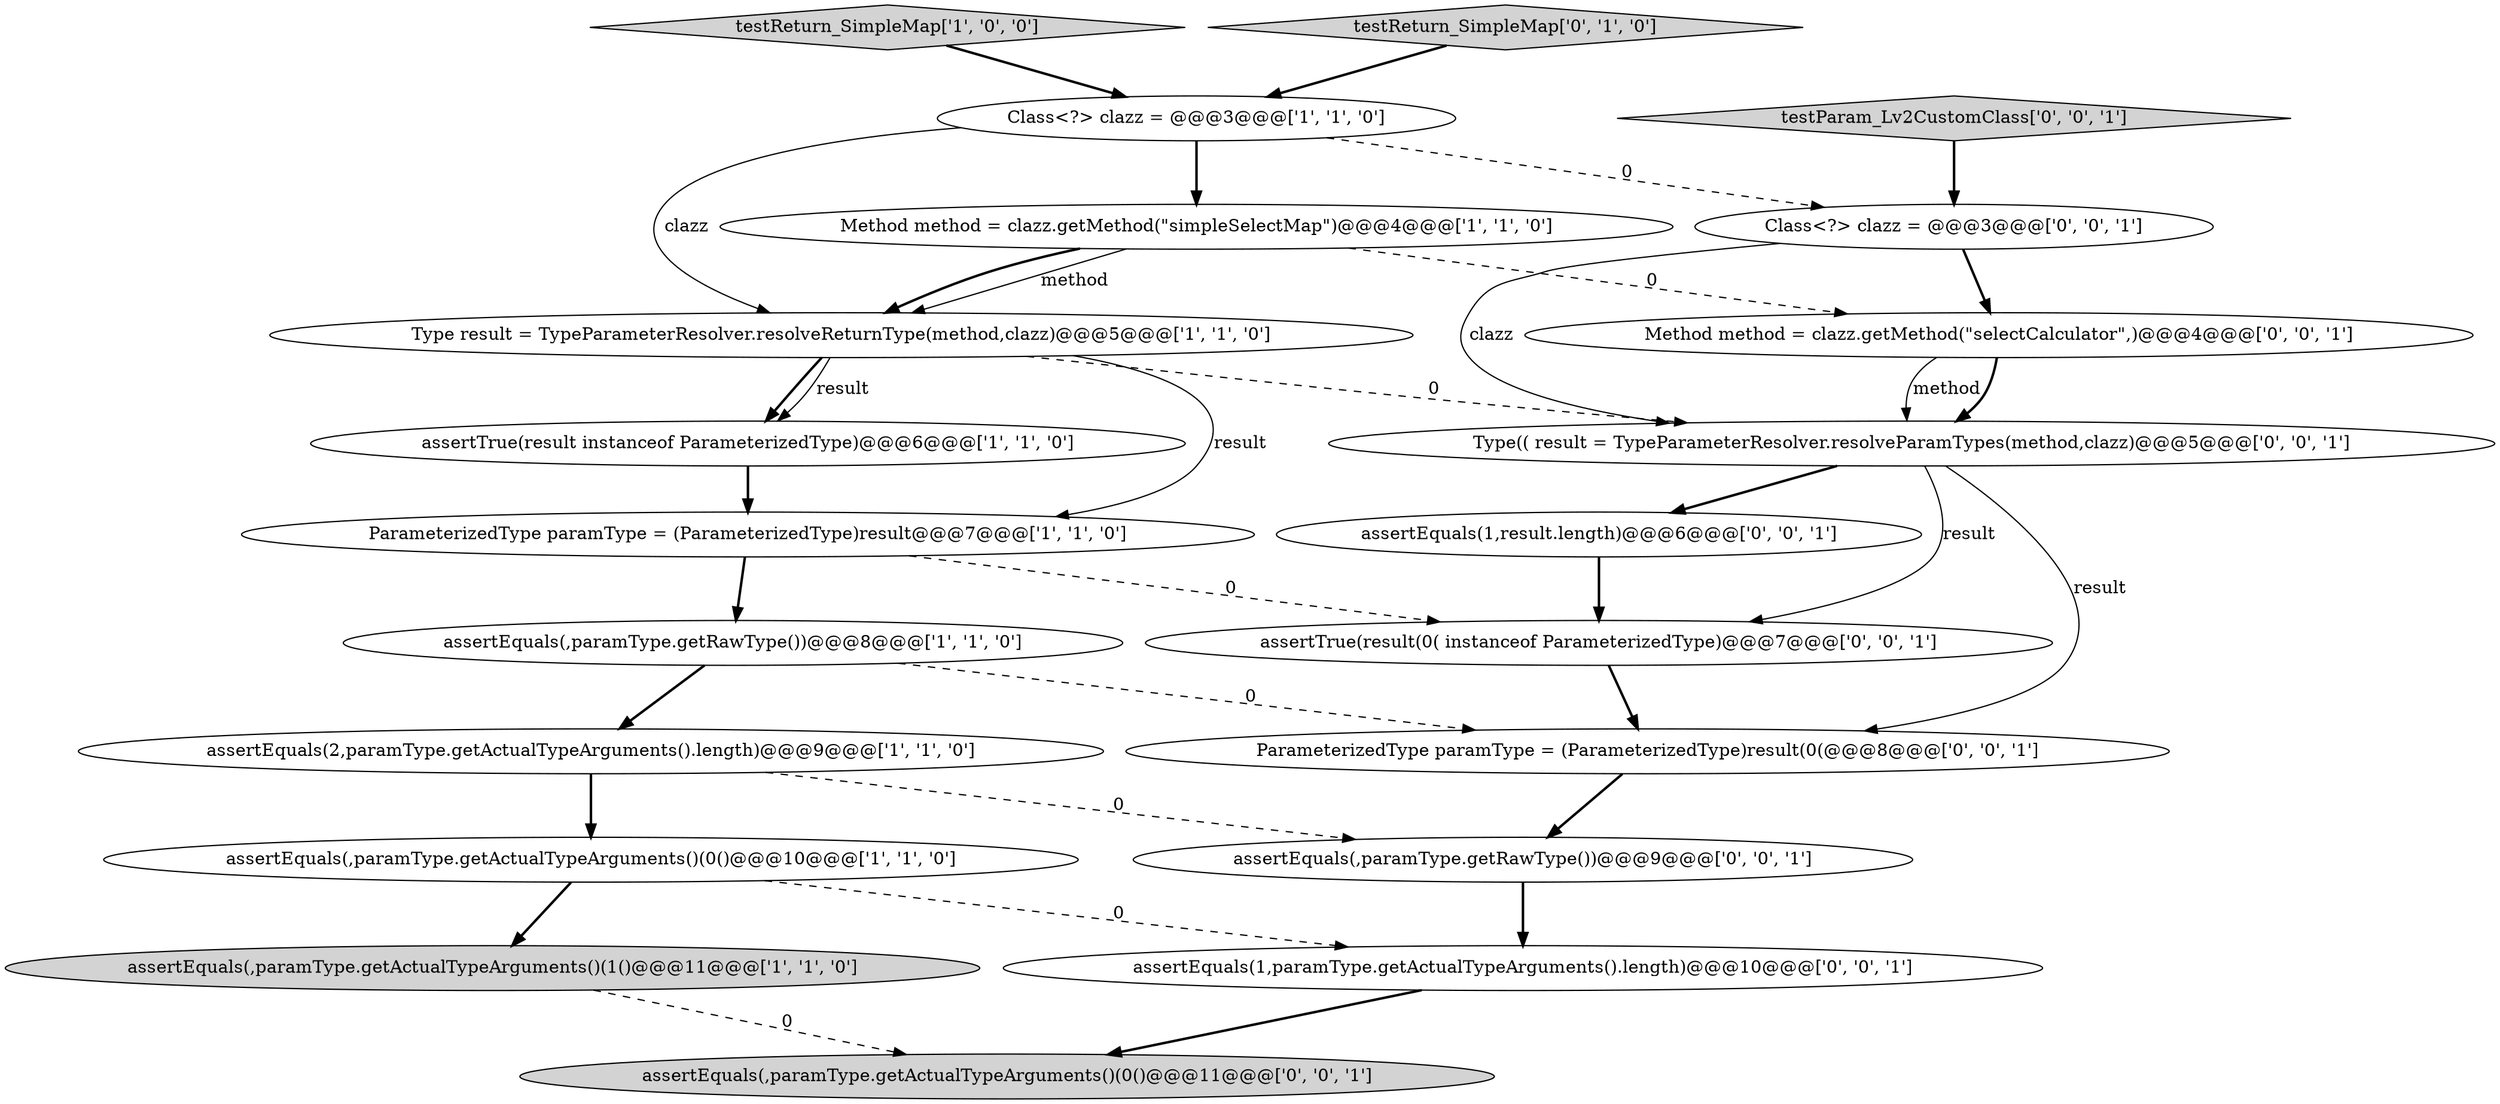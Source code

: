 digraph {
18 [style = filled, label = "assertEquals(,paramType.getActualTypeArguments()(0()@@@11@@@['0', '0', '1']", fillcolor = lightgray, shape = ellipse image = "AAA0AAABBB3BBB"];
9 [style = filled, label = "Class<?> clazz = @@@3@@@['1', '1', '0']", fillcolor = white, shape = ellipse image = "AAA0AAABBB1BBB"];
11 [style = filled, label = "assertEquals(1,result.length)@@@6@@@['0', '0', '1']", fillcolor = white, shape = ellipse image = "AAA0AAABBB3BBB"];
12 [style = filled, label = "assertTrue(result(0( instanceof ParameterizedType)@@@7@@@['0', '0', '1']", fillcolor = white, shape = ellipse image = "AAA0AAABBB3BBB"];
15 [style = filled, label = "ParameterizedType paramType = (ParameterizedType)result(0(@@@8@@@['0', '0', '1']", fillcolor = white, shape = ellipse image = "AAA0AAABBB3BBB"];
3 [style = filled, label = "assertTrue(result instanceof ParameterizedType)@@@6@@@['1', '1', '0']", fillcolor = white, shape = ellipse image = "AAA0AAABBB1BBB"];
5 [style = filled, label = "assertEquals(,paramType.getActualTypeArguments()(1()@@@11@@@['1', '1', '0']", fillcolor = lightgray, shape = ellipse image = "AAA0AAABBB1BBB"];
20 [style = filled, label = "Class<?> clazz = @@@3@@@['0', '0', '1']", fillcolor = white, shape = ellipse image = "AAA0AAABBB3BBB"];
2 [style = filled, label = "Type result = TypeParameterResolver.resolveReturnType(method,clazz)@@@5@@@['1', '1', '0']", fillcolor = white, shape = ellipse image = "AAA0AAABBB1BBB"];
7 [style = filled, label = "assertEquals(2,paramType.getActualTypeArguments().length)@@@9@@@['1', '1', '0']", fillcolor = white, shape = ellipse image = "AAA0AAABBB1BBB"];
4 [style = filled, label = "testReturn_SimpleMap['1', '0', '0']", fillcolor = lightgray, shape = diamond image = "AAA0AAABBB1BBB"];
16 [style = filled, label = "assertEquals(1,paramType.getActualTypeArguments().length)@@@10@@@['0', '0', '1']", fillcolor = white, shape = ellipse image = "AAA0AAABBB3BBB"];
1 [style = filled, label = "assertEquals(,paramType.getRawType())@@@8@@@['1', '1', '0']", fillcolor = white, shape = ellipse image = "AAA0AAABBB1BBB"];
0 [style = filled, label = "Method method = clazz.getMethod(\"simpleSelectMap\")@@@4@@@['1', '1', '0']", fillcolor = white, shape = ellipse image = "AAA0AAABBB1BBB"];
8 [style = filled, label = "ParameterizedType paramType = (ParameterizedType)result@@@7@@@['1', '1', '0']", fillcolor = white, shape = ellipse image = "AAA0AAABBB1BBB"];
14 [style = filled, label = "Type(( result = TypeParameterResolver.resolveParamTypes(method,clazz)@@@5@@@['0', '0', '1']", fillcolor = white, shape = ellipse image = "AAA0AAABBB3BBB"];
19 [style = filled, label = "testParam_Lv2CustomClass['0', '0', '1']", fillcolor = lightgray, shape = diamond image = "AAA0AAABBB3BBB"];
10 [style = filled, label = "testReturn_SimpleMap['0', '1', '0']", fillcolor = lightgray, shape = diamond image = "AAA0AAABBB2BBB"];
13 [style = filled, label = "assertEquals(,paramType.getRawType())@@@9@@@['0', '0', '1']", fillcolor = white, shape = ellipse image = "AAA0AAABBB3BBB"];
6 [style = filled, label = "assertEquals(,paramType.getActualTypeArguments()(0()@@@10@@@['1', '1', '0']", fillcolor = white, shape = ellipse image = "AAA0AAABBB1BBB"];
17 [style = filled, label = "Method method = clazz.getMethod(\"selectCalculator\",)@@@4@@@['0', '0', '1']", fillcolor = white, shape = ellipse image = "AAA0AAABBB3BBB"];
9->20 [style = dashed, label="0"];
4->9 [style = bold, label=""];
15->13 [style = bold, label=""];
20->17 [style = bold, label=""];
16->18 [style = bold, label=""];
9->0 [style = bold, label=""];
14->15 [style = solid, label="result"];
1->15 [style = dashed, label="0"];
19->20 [style = bold, label=""];
2->3 [style = bold, label=""];
2->8 [style = solid, label="result"];
0->2 [style = bold, label=""];
0->2 [style = solid, label="method"];
12->15 [style = bold, label=""];
20->14 [style = solid, label="clazz"];
8->12 [style = dashed, label="0"];
11->12 [style = bold, label=""];
5->18 [style = dashed, label="0"];
0->17 [style = dashed, label="0"];
1->7 [style = bold, label=""];
13->16 [style = bold, label=""];
17->14 [style = solid, label="method"];
8->1 [style = bold, label=""];
6->5 [style = bold, label=""];
6->16 [style = dashed, label="0"];
2->14 [style = dashed, label="0"];
17->14 [style = bold, label=""];
3->8 [style = bold, label=""];
7->6 [style = bold, label=""];
7->13 [style = dashed, label="0"];
10->9 [style = bold, label=""];
14->12 [style = solid, label="result"];
14->11 [style = bold, label=""];
2->3 [style = solid, label="result"];
9->2 [style = solid, label="clazz"];
}

